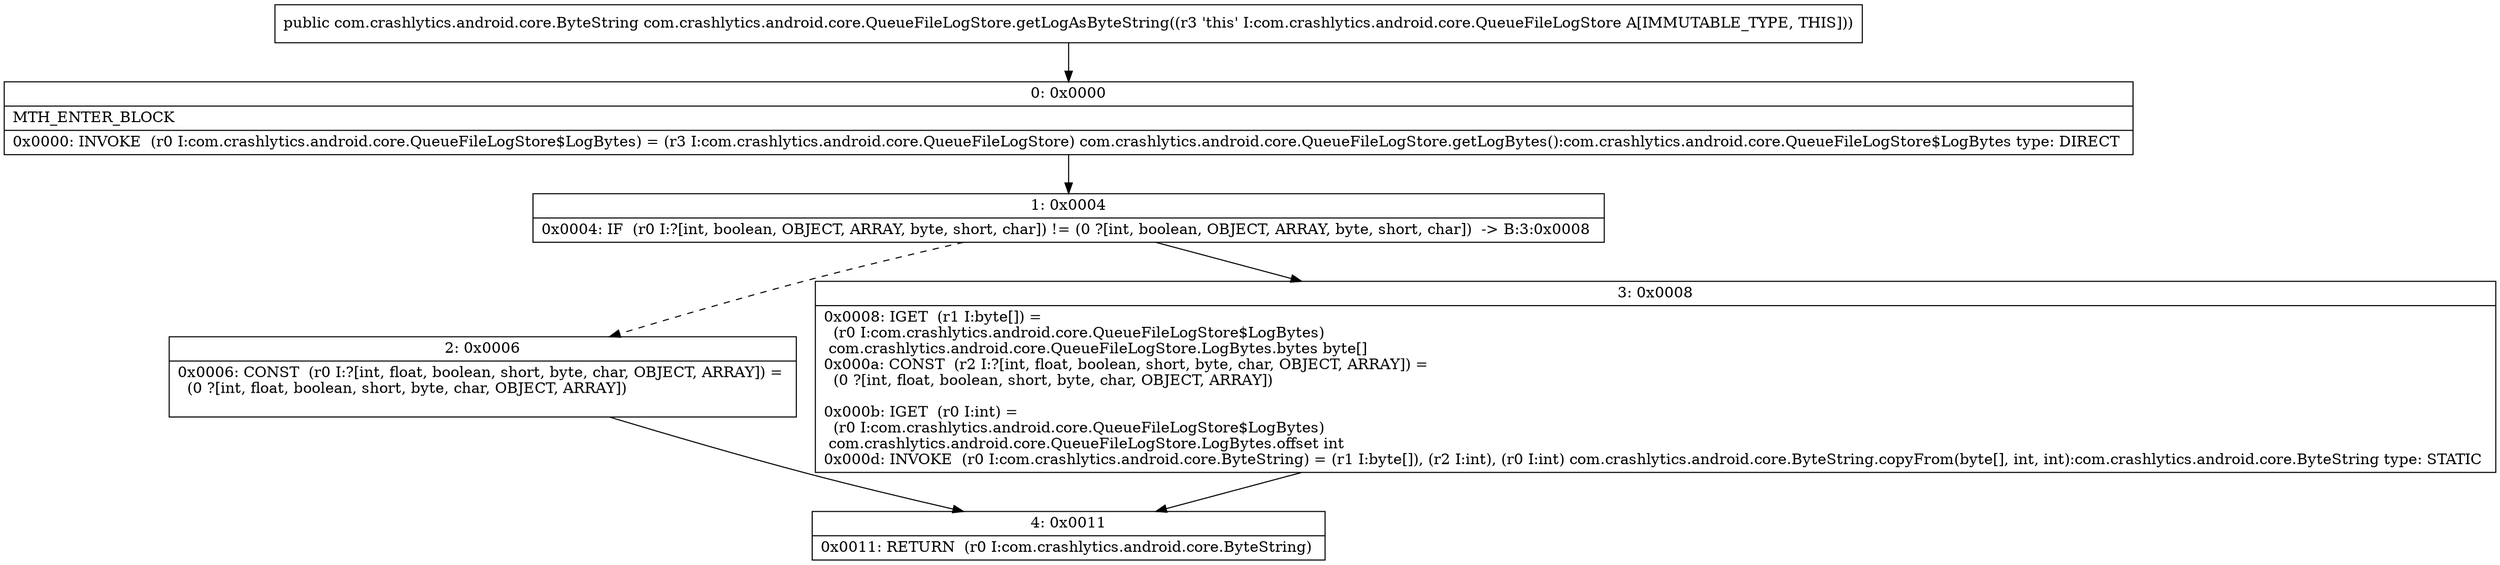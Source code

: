 digraph "CFG forcom.crashlytics.android.core.QueueFileLogStore.getLogAsByteString()Lcom\/crashlytics\/android\/core\/ByteString;" {
Node_0 [shape=record,label="{0\:\ 0x0000|MTH_ENTER_BLOCK\l|0x0000: INVOKE  (r0 I:com.crashlytics.android.core.QueueFileLogStore$LogBytes) = (r3 I:com.crashlytics.android.core.QueueFileLogStore) com.crashlytics.android.core.QueueFileLogStore.getLogBytes():com.crashlytics.android.core.QueueFileLogStore$LogBytes type: DIRECT \l}"];
Node_1 [shape=record,label="{1\:\ 0x0004|0x0004: IF  (r0 I:?[int, boolean, OBJECT, ARRAY, byte, short, char]) != (0 ?[int, boolean, OBJECT, ARRAY, byte, short, char])  \-\> B:3:0x0008 \l}"];
Node_2 [shape=record,label="{2\:\ 0x0006|0x0006: CONST  (r0 I:?[int, float, boolean, short, byte, char, OBJECT, ARRAY]) = \l  (0 ?[int, float, boolean, short, byte, char, OBJECT, ARRAY])\l \l}"];
Node_3 [shape=record,label="{3\:\ 0x0008|0x0008: IGET  (r1 I:byte[]) = \l  (r0 I:com.crashlytics.android.core.QueueFileLogStore$LogBytes)\l com.crashlytics.android.core.QueueFileLogStore.LogBytes.bytes byte[] \l0x000a: CONST  (r2 I:?[int, float, boolean, short, byte, char, OBJECT, ARRAY]) = \l  (0 ?[int, float, boolean, short, byte, char, OBJECT, ARRAY])\l \l0x000b: IGET  (r0 I:int) = \l  (r0 I:com.crashlytics.android.core.QueueFileLogStore$LogBytes)\l com.crashlytics.android.core.QueueFileLogStore.LogBytes.offset int \l0x000d: INVOKE  (r0 I:com.crashlytics.android.core.ByteString) = (r1 I:byte[]), (r2 I:int), (r0 I:int) com.crashlytics.android.core.ByteString.copyFrom(byte[], int, int):com.crashlytics.android.core.ByteString type: STATIC \l}"];
Node_4 [shape=record,label="{4\:\ 0x0011|0x0011: RETURN  (r0 I:com.crashlytics.android.core.ByteString) \l}"];
MethodNode[shape=record,label="{public com.crashlytics.android.core.ByteString com.crashlytics.android.core.QueueFileLogStore.getLogAsByteString((r3 'this' I:com.crashlytics.android.core.QueueFileLogStore A[IMMUTABLE_TYPE, THIS])) }"];
MethodNode -> Node_0;
Node_0 -> Node_1;
Node_1 -> Node_2[style=dashed];
Node_1 -> Node_3;
Node_2 -> Node_4;
Node_3 -> Node_4;
}

